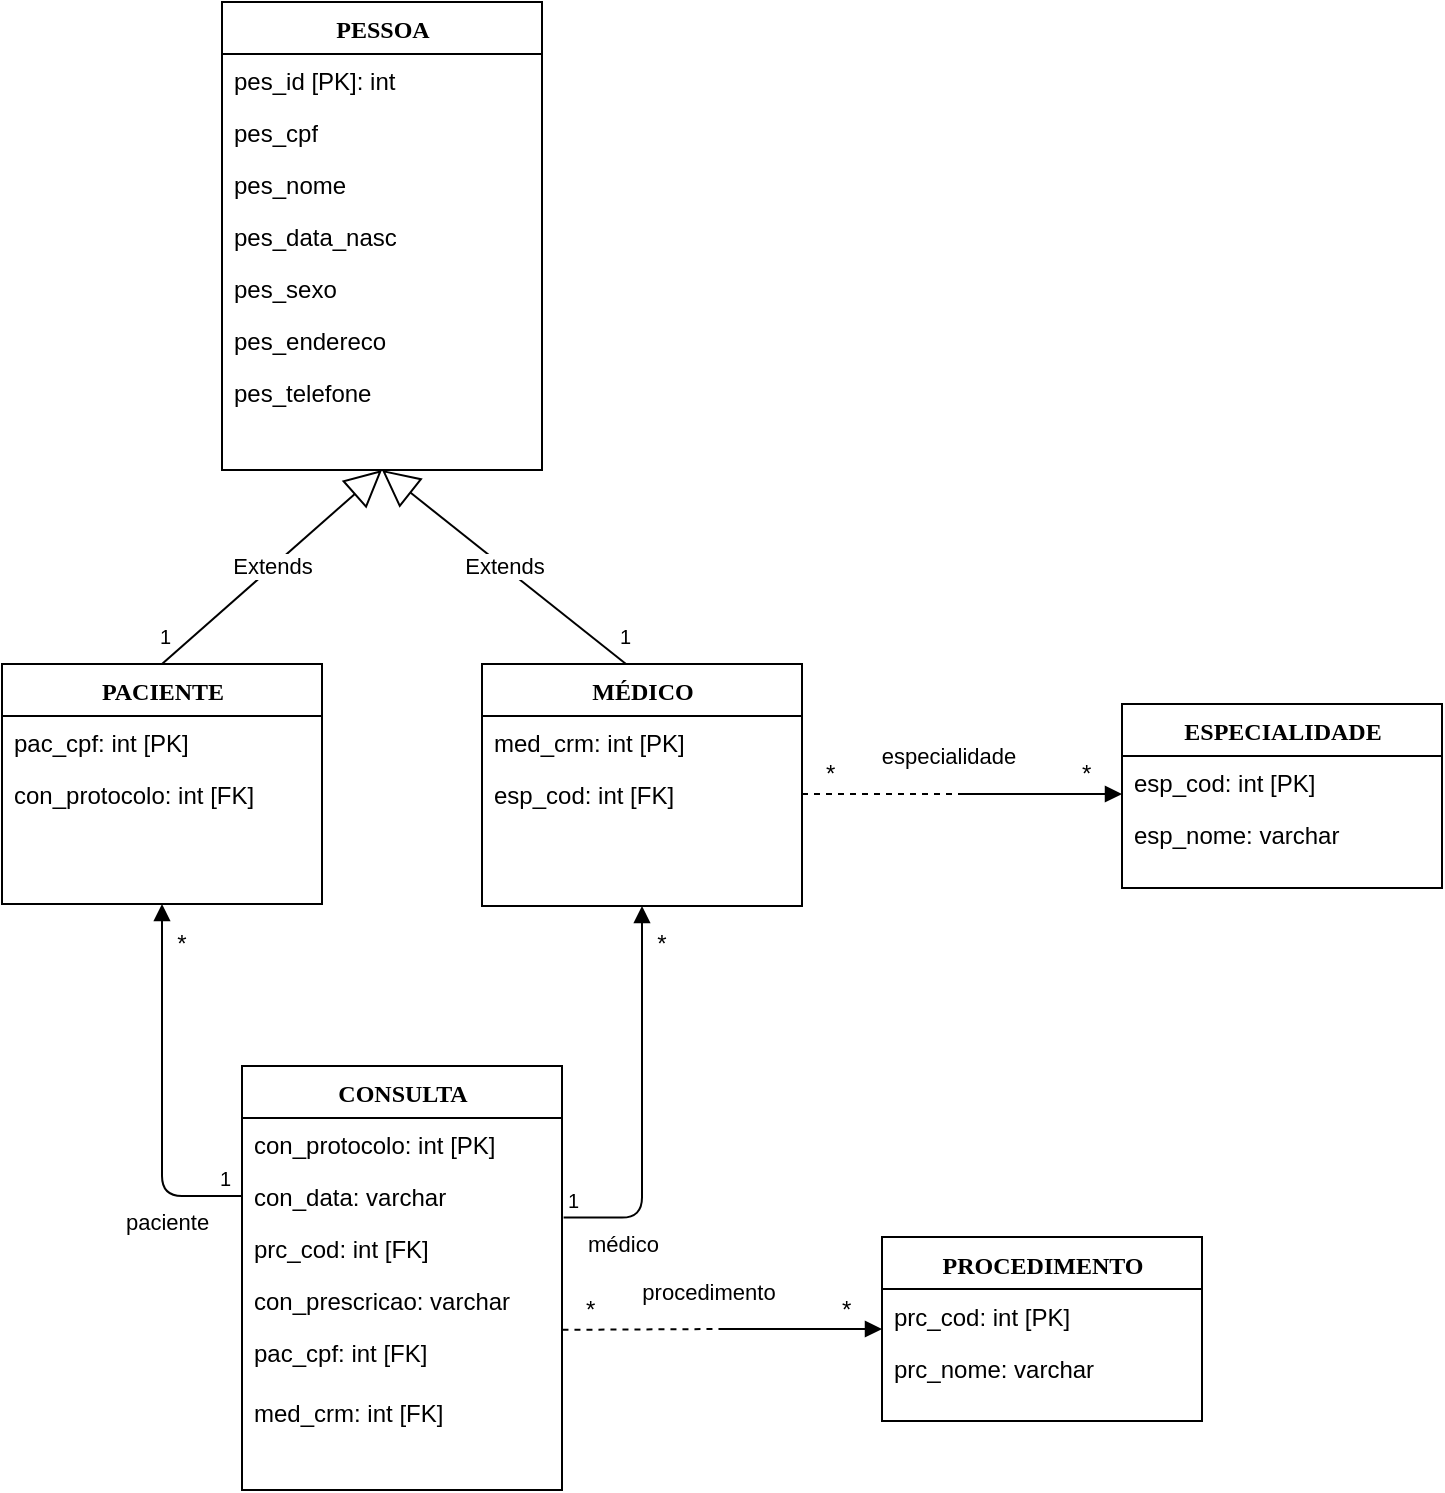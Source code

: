 <mxfile version="10.6.0" type="google"><diagram name="Page-1" id="9f46799a-70d6-7492-0946-bef42562c5a5"><mxGraphModel dx="458" dy="528" grid="1" gridSize="10" guides="1" tooltips="1" connect="1" arrows="1" fold="1" page="1" pageScale="1" pageWidth="1100" pageHeight="850" background="#ffffff" math="0" shadow="0"><root><mxCell id="0"/><mxCell id="1" parent="0"/><mxCell id="78961159f06e98e8-17" value="PACIENTE&lt;br&gt;" style="swimlane;html=1;fontStyle=1;align=center;verticalAlign=top;childLayout=stackLayout;horizontal=1;startSize=26;horizontalStack=0;resizeParent=1;resizeLast=0;collapsible=1;marginBottom=0;swimlaneFillColor=#ffffff;rounded=0;shadow=0;comic=0;labelBackgroundColor=none;strokeColor=#000000;strokeWidth=1;fillColor=none;fontFamily=Verdana;fontSize=12;fontColor=#000000;" parent="1" vertex="1"><mxGeometry x="200" y="360" width="160" height="120" as="geometry"/></mxCell><mxCell id="78961159f06e98e8-21" value="pac_cpf: int [PK]" style="text;html=1;strokeColor=none;fillColor=none;align=left;verticalAlign=top;spacingLeft=4;spacingRight=4;whiteSpace=wrap;overflow=hidden;rotatable=0;points=[[0,0.5],[1,0.5]];portConstraint=eastwest;" parent="78961159f06e98e8-17" vertex="1"><mxGeometry y="26" width="160" height="26" as="geometry"/></mxCell><mxCell id="OtJeKp1FWVR1LypTWte_-11" value="con_protocolo: int [FK]" style="text;html=1;strokeColor=none;fillColor=none;align=left;verticalAlign=top;spacingLeft=4;spacingRight=4;whiteSpace=wrap;overflow=hidden;rotatable=0;points=[[0,0.5],[1,0.5]];portConstraint=eastwest;" parent="78961159f06e98e8-17" vertex="1"><mxGeometry y="52" width="160" height="26" as="geometry"/></mxCell><mxCell id="78961159f06e98e8-30" value="&lt;span&gt;MÉDICO&lt;/span&gt;" style="swimlane;html=1;fontStyle=1;align=center;verticalAlign=top;childLayout=stackLayout;horizontal=1;startSize=26;horizontalStack=0;resizeParent=1;resizeLast=0;collapsible=1;marginBottom=0;swimlaneFillColor=#ffffff;rounded=0;shadow=0;comic=0;labelBackgroundColor=none;strokeColor=#000000;strokeWidth=1;fillColor=none;fontFamily=Verdana;fontSize=12;fontColor=#000000;" parent="1" vertex="1"><mxGeometry x="440" y="360" width="160" height="121" as="geometry"/></mxCell><mxCell id="78961159f06e98e8-31" value="&lt;span&gt;med_crm: int&amp;nbsp;&lt;/span&gt;[PK]" style="text;html=1;strokeColor=none;fillColor=none;align=left;verticalAlign=top;spacingLeft=4;spacingRight=4;whiteSpace=wrap;overflow=hidden;rotatable=0;points=[[0,0.5],[1,0.5]];portConstraint=eastwest;" parent="78961159f06e98e8-30" vertex="1"><mxGeometry y="26" width="160" height="26" as="geometry"/></mxCell><mxCell id="OtJeKp1FWVR1LypTWte_-20" value="&lt;span&gt;esp_cod: int&amp;nbsp;&lt;/span&gt;[FK]" style="text;html=1;strokeColor=none;fillColor=none;align=left;verticalAlign=top;spacingLeft=4;spacingRight=4;whiteSpace=wrap;overflow=hidden;rotatable=0;points=[[0,0.5],[1,0.5]];portConstraint=eastwest;" parent="78961159f06e98e8-30" vertex="1"><mxGeometry y="52" width="160" height="26" as="geometry"/></mxCell><mxCell id="IRAxOraNiranja0ZxQ3G-1" value="ESPECIALIDADE&lt;br&gt;&lt;br&gt;" style="swimlane;html=1;fontStyle=1;align=center;verticalAlign=top;childLayout=stackLayout;horizontal=1;startSize=26;horizontalStack=0;resizeParent=1;resizeLast=0;collapsible=1;marginBottom=0;swimlaneFillColor=#ffffff;rounded=0;shadow=0;comic=0;labelBackgroundColor=none;strokeColor=#000000;strokeWidth=1;fillColor=none;fontFamily=Verdana;fontSize=12;fontColor=#000000;" parent="1" vertex="1"><mxGeometry x="760" y="380" width="160" height="92" as="geometry"/></mxCell><mxCell id="IRAxOraNiranja0ZxQ3G-2" value="esp_cod: int [PK]" style="text;html=1;strokeColor=none;fillColor=none;align=left;verticalAlign=top;spacingLeft=4;spacingRight=4;whiteSpace=wrap;overflow=hidden;rotatable=0;points=[[0,0.5],[1,0.5]];portConstraint=eastwest;" parent="IRAxOraNiranja0ZxQ3G-1" vertex="1"><mxGeometry y="26" width="160" height="26" as="geometry"/></mxCell><mxCell id="IRAxOraNiranja0ZxQ3G-4" value="esp_nome: varchar&lt;br&gt;" style="text;html=1;strokeColor=none;fillColor=none;align=left;verticalAlign=top;spacingLeft=4;spacingRight=4;whiteSpace=wrap;overflow=hidden;rotatable=0;points=[[0,0.5],[1,0.5]];portConstraint=eastwest;" parent="IRAxOraNiranja0ZxQ3G-1" vertex="1"><mxGeometry y="52" width="160" height="26" as="geometry"/></mxCell><mxCell id="IRAxOraNiranja0ZxQ3G-9" value="CONSULTA" style="swimlane;html=1;fontStyle=1;align=center;verticalAlign=top;childLayout=stackLayout;horizontal=1;startSize=26;horizontalStack=0;resizeParent=1;resizeLast=0;collapsible=1;marginBottom=0;swimlaneFillColor=#ffffff;rounded=0;shadow=0;comic=0;labelBackgroundColor=none;strokeColor=#000000;strokeWidth=1;fillColor=none;fontFamily=Verdana;fontSize=12;fontColor=#000000;" parent="1" vertex="1"><mxGeometry x="320" y="561" width="160" height="212" as="geometry"/></mxCell><mxCell id="IRAxOraNiranja0ZxQ3G-10" value="con_protocolo: int [PK]" style="text;html=1;strokeColor=none;fillColor=none;align=left;verticalAlign=top;spacingLeft=4;spacingRight=4;whiteSpace=wrap;overflow=hidden;rotatable=0;points=[[0,0.5],[1,0.5]];portConstraint=eastwest;" parent="IRAxOraNiranja0ZxQ3G-9" vertex="1"><mxGeometry y="26" width="160" height="26" as="geometry"/></mxCell><mxCell id="IRAxOraNiranja0ZxQ3G-12" value="con_data: varchar&lt;br&gt;" style="text;html=1;strokeColor=none;fillColor=none;align=left;verticalAlign=top;spacingLeft=4;spacingRight=4;whiteSpace=wrap;overflow=hidden;rotatable=0;points=[[0,0.5],[1,0.5]];portConstraint=eastwest;" parent="IRAxOraNiranja0ZxQ3G-9" vertex="1"><mxGeometry y="52" width="160" height="26" as="geometry"/></mxCell><mxCell id="hkmIJtAGXll1N9tP--9w-3" value="&lt;span&gt;prc_cod: int [FK]&lt;br&gt;&lt;/span&gt;" style="text;html=1;strokeColor=none;fillColor=none;align=left;verticalAlign=top;spacingLeft=4;spacingRight=4;whiteSpace=wrap;overflow=hidden;rotatable=0;points=[[0,0.5],[1,0.5]];portConstraint=eastwest;" parent="IRAxOraNiranja0ZxQ3G-9" vertex="1"><mxGeometry y="78" width="160" height="26" as="geometry"/></mxCell><mxCell id="IRAxOraNiranja0ZxQ3G-13" value="&lt;span&gt;con_prescricao: varchar&lt;/span&gt;" style="text;html=1;strokeColor=none;fillColor=none;align=left;verticalAlign=top;spacingLeft=4;spacingRight=4;whiteSpace=wrap;overflow=hidden;rotatable=0;points=[[0,0.5],[1,0.5]];portConstraint=eastwest;" parent="IRAxOraNiranja0ZxQ3G-9" vertex="1"><mxGeometry y="104" width="160" height="26" as="geometry"/></mxCell><mxCell id="OtJeKp1FWVR1LypTWte_-13" value="pac_cpf: int [FK]" style="text;html=1;strokeColor=none;fillColor=none;align=left;verticalAlign=top;spacingLeft=4;spacingRight=4;whiteSpace=wrap;overflow=hidden;rotatable=0;points=[[0,0.5],[1,0.5]];portConstraint=eastwest;" parent="IRAxOraNiranja0ZxQ3G-9" vertex="1"><mxGeometry y="130" width="160" height="30" as="geometry"/></mxCell><mxCell id="OtJeKp1FWVR1LypTWte_-21" value="&lt;span&gt;med_crm: int&amp;nbsp;&lt;/span&gt;[FK]" style="text;html=1;strokeColor=none;fillColor=none;align=left;verticalAlign=top;spacingLeft=4;spacingRight=4;whiteSpace=wrap;overflow=hidden;rotatable=0;points=[[0,0.5],[1,0.5]];portConstraint=eastwest;" parent="IRAxOraNiranja0ZxQ3G-9" vertex="1"><mxGeometry y="160" width="160" height="26" as="geometry"/></mxCell><mxCell id="fgUC4NQY2qEdblTBudSK-4" value="&lt;span&gt;PESSOA&lt;/span&gt;" style="swimlane;html=1;fontStyle=1;align=center;verticalAlign=top;childLayout=stackLayout;horizontal=1;startSize=26;horizontalStack=0;resizeParent=1;resizeLast=0;collapsible=1;marginBottom=0;swimlaneFillColor=#ffffff;rounded=0;shadow=0;comic=0;labelBackgroundColor=none;strokeColor=#000000;strokeWidth=1;fillColor=none;fontFamily=Verdana;fontSize=12;fontColor=#000000;" parent="1" vertex="1"><mxGeometry x="310" y="29" width="160" height="234" as="geometry"/></mxCell><mxCell id="fgUC4NQY2qEdblTBudSK-5" value="&lt;span&gt;pes_id [PK]: int&lt;/span&gt;" style="text;html=1;strokeColor=none;fillColor=none;align=left;verticalAlign=top;spacingLeft=4;spacingRight=4;whiteSpace=wrap;overflow=hidden;rotatable=0;points=[[0,0.5],[1,0.5]];portConstraint=eastwest;" parent="fgUC4NQY2qEdblTBudSK-4" vertex="1"><mxGeometry y="26" width="160" height="26" as="geometry"/></mxCell><mxCell id="fgUC4NQY2qEdblTBudSK-6" value="&lt;span&gt;pes_cpf&lt;/span&gt;" style="text;html=1;strokeColor=none;fillColor=none;align=left;verticalAlign=top;spacingLeft=4;spacingRight=4;whiteSpace=wrap;overflow=hidden;rotatable=0;points=[[0,0.5],[1,0.5]];portConstraint=eastwest;" parent="fgUC4NQY2qEdblTBudSK-4" vertex="1"><mxGeometry y="52" width="160" height="26" as="geometry"/></mxCell><mxCell id="fgUC4NQY2qEdblTBudSK-7" value="&lt;span&gt;pes_nome&lt;br&gt;&lt;/span&gt;" style="text;html=1;strokeColor=none;fillColor=none;align=left;verticalAlign=top;spacingLeft=4;spacingRight=4;whiteSpace=wrap;overflow=hidden;rotatable=0;points=[[0,0.5],[1,0.5]];portConstraint=eastwest;" parent="fgUC4NQY2qEdblTBudSK-4" vertex="1"><mxGeometry y="78" width="160" height="26" as="geometry"/></mxCell><mxCell id="fgUC4NQY2qEdblTBudSK-8" value="pes_data_nasc" style="text;html=1;strokeColor=none;fillColor=none;align=left;verticalAlign=top;spacingLeft=4;spacingRight=4;whiteSpace=wrap;overflow=hidden;rotatable=0;points=[[0,0.5],[1,0.5]];portConstraint=eastwest;" parent="fgUC4NQY2qEdblTBudSK-4" vertex="1"><mxGeometry y="104" width="160" height="26" as="geometry"/></mxCell><mxCell id="OtJeKp1FWVR1LypTWte_-7" value="pes_sexo&lt;br&gt;" style="text;html=1;strokeColor=none;fillColor=none;align=left;verticalAlign=top;spacingLeft=4;spacingRight=4;whiteSpace=wrap;overflow=hidden;rotatable=0;points=[[0,0.5],[1,0.5]];portConstraint=eastwest;" parent="fgUC4NQY2qEdblTBudSK-4" vertex="1"><mxGeometry y="130" width="160" height="26" as="geometry"/></mxCell><mxCell id="fgUC4NQY2qEdblTBudSK-11" value="pes_endereco&lt;br&gt;" style="text;html=1;strokeColor=none;fillColor=none;align=left;verticalAlign=top;spacingLeft=4;spacingRight=4;whiteSpace=wrap;overflow=hidden;rotatable=0;points=[[0,0.5],[1,0.5]];portConstraint=eastwest;" parent="fgUC4NQY2qEdblTBudSK-4" vertex="1"><mxGeometry y="156" width="160" height="26" as="geometry"/></mxCell><mxCell id="OtJeKp1FWVR1LypTWte_-8" value="pes_telefone&lt;br&gt;" style="text;html=1;strokeColor=none;fillColor=none;align=left;verticalAlign=top;spacingLeft=4;spacingRight=4;whiteSpace=wrap;overflow=hidden;rotatable=0;points=[[0,0.5],[1,0.5]];portConstraint=eastwest;" parent="fgUC4NQY2qEdblTBudSK-4" vertex="1"><mxGeometry y="182" width="160" height="26" as="geometry"/></mxCell><mxCell id="IRAxOraNiranja0ZxQ3G-34" value="Extends" style="endArrow=block;endSize=16;endFill=0;html=1;entryX=0.5;entryY=1;entryDx=0;entryDy=0;exitX=0.5;exitY=0;exitDx=0;exitDy=0;" parent="1" source="78961159f06e98e8-17" target="fgUC4NQY2qEdblTBudSK-4" edge="1"><mxGeometry width="160" relative="1" as="geometry"><mxPoint x="520" y="310" as="sourcePoint"/><mxPoint x="450" y="510" as="targetPoint"/></mxGeometry></mxCell><mxCell id="IRAxOraNiranja0ZxQ3G-36" value="Extends" style="endArrow=block;endSize=16;endFill=0;html=1;exitX=0.45;exitY=0;exitDx=0;exitDy=0;exitPerimeter=0;entryX=0.5;entryY=1;entryDx=0;entryDy=0;" parent="1" source="78961159f06e98e8-30" target="fgUC4NQY2qEdblTBudSK-4" edge="1"><mxGeometry width="160" relative="1" as="geometry"><mxPoint x="529" y="375" as="sourcePoint"/><mxPoint x="388" y="262" as="targetPoint"/></mxGeometry></mxCell><mxCell id="IRAxOraNiranja0ZxQ3G-39" value="*" style="text;html=1;resizable=0;points=[];autosize=1;align=left;verticalAlign=top;spacingTop=-4;" parent="1" vertex="1"><mxGeometry x="738" y="405" width="20" height="20" as="geometry"/></mxCell><mxCell id="IRAxOraNiranja0ZxQ3G-41" value="paciente" style="endArrow=block;endFill=1;html=1;edgeStyle=orthogonalEdgeStyle;align=left;verticalAlign=top;entryX=0.5;entryY=1;entryDx=0;entryDy=0;exitX=0;exitY=0.5;exitDx=0;exitDy=0;" parent="1" source="IRAxOraNiranja0ZxQ3G-12" target="78961159f06e98e8-17" edge="1"><mxGeometry x="-0.57" y="20" relative="1" as="geometry"><mxPoint x="200" y="730" as="sourcePoint"/><mxPoint x="360" y="730" as="targetPoint"/><mxPoint as="offset"/></mxGeometry></mxCell><mxCell id="IRAxOraNiranja0ZxQ3G-42" value="1" style="resizable=0;html=1;align=left;verticalAlign=bottom;labelBackgroundColor=#ffffff;fontSize=10;" parent="IRAxOraNiranja0ZxQ3G-41" connectable="0" vertex="1"><mxGeometry x="-1" relative="1" as="geometry"><mxPoint x="-13" y="-1" as="offset"/></mxGeometry></mxCell><mxCell id="IRAxOraNiranja0ZxQ3G-43" value="médico&lt;br&gt;" style="endArrow=block;endFill=1;html=1;edgeStyle=orthogonalEdgeStyle;align=left;verticalAlign=top;entryX=0.5;entryY=1;entryDx=0;entryDy=0;exitX=1.005;exitY=0.915;exitDx=0;exitDy=0;exitPerimeter=0;" parent="1" source="IRAxOraNiranja0ZxQ3G-12" target="78961159f06e98e8-30" edge="1"><mxGeometry x="-0.9" relative="1" as="geometry"><mxPoint x="500" y="635" as="sourcePoint"/><mxPoint x="290" y="480" as="targetPoint"/><Array as="points"><mxPoint x="520" y="636"/></Array><mxPoint as="offset"/></mxGeometry></mxCell><mxCell id="IRAxOraNiranja0ZxQ3G-44" value="1" style="resizable=0;html=1;align=left;verticalAlign=bottom;labelBackgroundColor=#ffffff;fontSize=10;" parent="IRAxOraNiranja0ZxQ3G-43" connectable="0" vertex="1"><mxGeometry x="-1" relative="1" as="geometry"/></mxCell><mxCell id="OtJeKp1FWVR1LypTWte_-15" value="*" style="text;html=1;strokeColor=none;fillColor=none;align=center;verticalAlign=middle;whiteSpace=wrap;rounded=0;" parent="1" vertex="1"><mxGeometry x="520" y="490" width="20" height="20" as="geometry"/></mxCell><mxCell id="OtJeKp1FWVR1LypTWte_-18" value="*" style="text;html=1;strokeColor=none;fillColor=none;align=center;verticalAlign=middle;whiteSpace=wrap;rounded=0;" parent="1" vertex="1"><mxGeometry x="280" y="490" width="20" height="20" as="geometry"/></mxCell><mxCell id="IRAxOraNiranja0ZxQ3G-47" value="PROCEDIMENTO&lt;br&gt;" style="swimlane;html=1;fontStyle=1;align=center;verticalAlign=top;childLayout=stackLayout;horizontal=1;startSize=26;horizontalStack=0;resizeParent=1;resizeLast=0;collapsible=1;marginBottom=0;swimlaneFillColor=#ffffff;rounded=0;shadow=0;comic=0;labelBackgroundColor=none;strokeColor=#000000;strokeWidth=1;fillColor=none;fontFamily=Verdana;fontSize=12;fontColor=#000000;" parent="1" vertex="1"><mxGeometry x="640" y="646.5" width="160" height="92" as="geometry"/></mxCell><mxCell id="IRAxOraNiranja0ZxQ3G-48" value="prc_cod: int [PK]" style="text;html=1;strokeColor=none;fillColor=none;align=left;verticalAlign=top;spacingLeft=4;spacingRight=4;whiteSpace=wrap;overflow=hidden;rotatable=0;points=[[0,0.5],[1,0.5]];portConstraint=eastwest;" parent="IRAxOraNiranja0ZxQ3G-47" vertex="1"><mxGeometry y="26" width="160" height="26" as="geometry"/></mxCell><mxCell id="IRAxOraNiranja0ZxQ3G-49" value="prc_nome: varchar&lt;br&gt;" style="text;html=1;strokeColor=none;fillColor=none;align=left;verticalAlign=top;spacingLeft=4;spacingRight=4;whiteSpace=wrap;overflow=hidden;rotatable=0;points=[[0,0.5],[1,0.5]];portConstraint=eastwest;" parent="IRAxOraNiranja0ZxQ3G-47" vertex="1"><mxGeometry y="52" width="160" height="26" as="geometry"/></mxCell><mxCell id="IRAxOraNiranja0ZxQ3G-63" value="especialidade" style="html=1;verticalAlign=bottom;endArrow=block;" parent="1" edge="1"><mxGeometry x="-1" y="14" width="80" relative="1" as="geometry"><mxPoint x="680" y="425" as="sourcePoint"/><mxPoint x="760" y="425" as="targetPoint"/><mxPoint x="-7" y="4" as="offset"/><Array as="points"><mxPoint x="720" y="425"/><mxPoint x="750" y="425"/></Array></mxGeometry></mxCell><mxCell id="IRAxOraNiranja0ZxQ3G-64" value="" style="endArrow=none;dashed=1;html=1;exitX=1;exitY=0.5;exitDx=0;exitDy=0;" parent="1" source="OtJeKp1FWVR1LypTWte_-20" edge="1"><mxGeometry width="50" height="50" relative="1" as="geometry"><mxPoint x="710" y="471" as="sourcePoint"/><mxPoint x="680" y="425" as="targetPoint"/></mxGeometry></mxCell><mxCell id="IRAxOraNiranja0ZxQ3G-65" value="*" style="text;html=1;resizable=0;points=[];autosize=1;align=left;verticalAlign=top;spacingTop=-4;" parent="1" vertex="1"><mxGeometry x="610" y="405" width="20" height="20" as="geometry"/></mxCell><mxCell id="QWFocvfg0XtQlFnMSyQJ-1" value="1" style="resizable=0;html=1;align=left;verticalAlign=bottom;labelBackgroundColor=#ffffff;fontSize=10;" connectable="0" vertex="1" parent="1"><mxGeometry x="500" y="600" as="geometry"><mxPoint x="7" y="-246" as="offset"/></mxGeometry></mxCell><mxCell id="QWFocvfg0XtQlFnMSyQJ-3" value="1" style="resizable=0;html=1;align=left;verticalAlign=bottom;labelBackgroundColor=#ffffff;fontSize=10;" connectable="0" vertex="1" parent="1"><mxGeometry x="270" y="600" as="geometry"><mxPoint x="7" y="-246" as="offset"/></mxGeometry></mxCell><mxCell id="QWFocvfg0XtQlFnMSyQJ-8" value="*" style="text;html=1;resizable=0;points=[];autosize=1;align=left;verticalAlign=top;spacingTop=-4;" vertex="1" parent="1"><mxGeometry x="618" y="672.5" width="20" height="20" as="geometry"/></mxCell><mxCell id="QWFocvfg0XtQlFnMSyQJ-9" value="procedimento" style="html=1;verticalAlign=bottom;endArrow=block;" edge="1" parent="1"><mxGeometry x="-1" y="14" width="80" relative="1" as="geometry"><mxPoint x="560" y="692.5" as="sourcePoint"/><mxPoint x="640" y="692.5" as="targetPoint"/><mxPoint x="-7" y="4" as="offset"/><Array as="points"><mxPoint x="600" y="692.5"/><mxPoint x="630" y="692.5"/></Array></mxGeometry></mxCell><mxCell id="QWFocvfg0XtQlFnMSyQJ-10" value="" style="endArrow=none;dashed=1;html=1;exitX=1;exitY=0.5;exitDx=0;exitDy=0;" edge="1" parent="1"><mxGeometry width="50" height="50" relative="1" as="geometry"><mxPoint x="480.235" y="692.912" as="sourcePoint"/><mxPoint x="560" y="692.5" as="targetPoint"/></mxGeometry></mxCell><mxCell id="QWFocvfg0XtQlFnMSyQJ-11" value="*" style="text;html=1;resizable=0;points=[];autosize=1;align=left;verticalAlign=top;spacingTop=-4;" vertex="1" parent="1"><mxGeometry x="490" y="672.5" width="20" height="20" as="geometry"/></mxCell></root></mxGraphModel></diagram></mxfile>